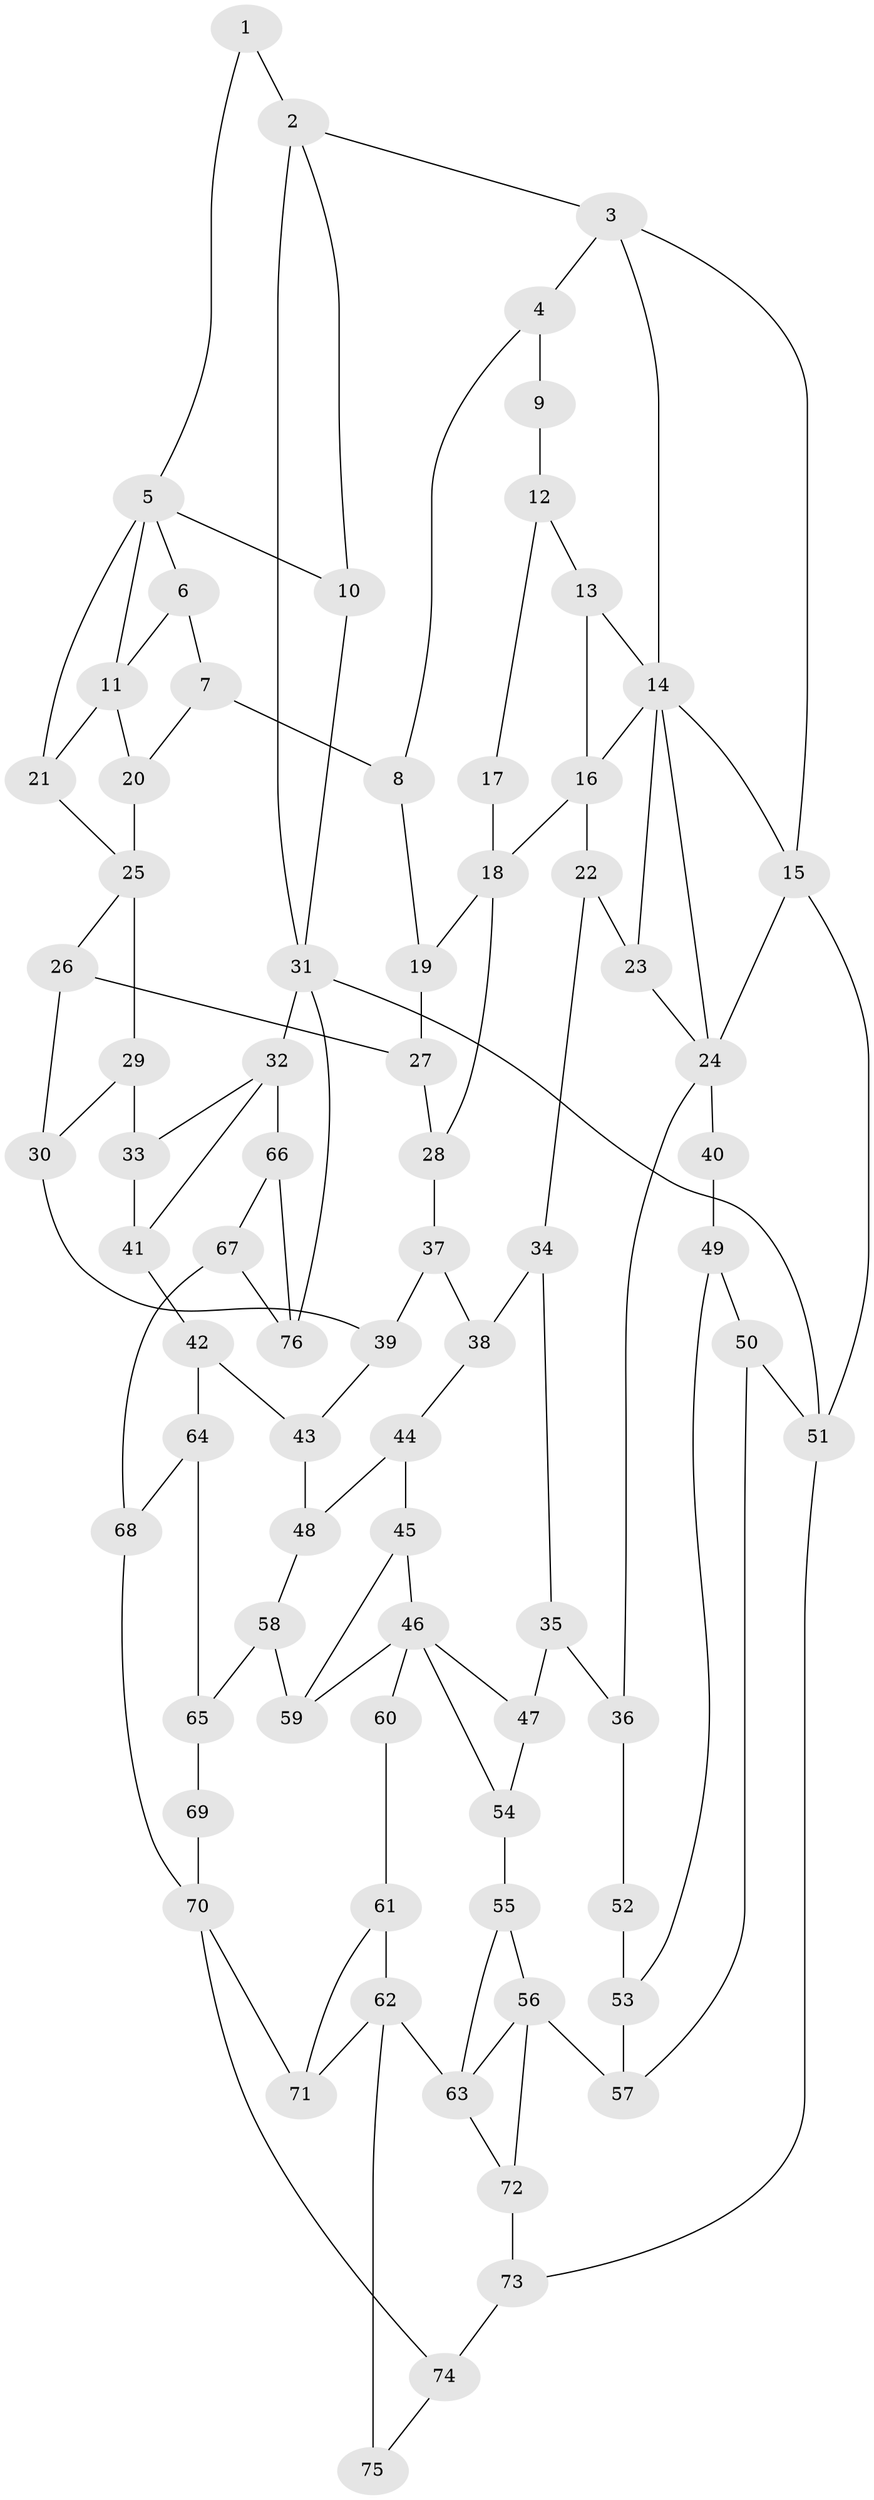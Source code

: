 // original degree distribution, {3: 0.016, 6: 0.224, 5: 0.512, 4: 0.248}
// Generated by graph-tools (version 1.1) at 2025/54/03/04/25 22:54:29]
// undirected, 76 vertices, 122 edges
graph export_dot {
  node [color=gray90,style=filled];
  1;
  2;
  3;
  4;
  5;
  6;
  7;
  8;
  9;
  10;
  11;
  12;
  13;
  14;
  15;
  16;
  17;
  18;
  19;
  20;
  21;
  22;
  23;
  24;
  25;
  26;
  27;
  28;
  29;
  30;
  31;
  32;
  33;
  34;
  35;
  36;
  37;
  38;
  39;
  40;
  41;
  42;
  43;
  44;
  45;
  46;
  47;
  48;
  49;
  50;
  51;
  52;
  53;
  54;
  55;
  56;
  57;
  58;
  59;
  60;
  61;
  62;
  63;
  64;
  65;
  66;
  67;
  68;
  69;
  70;
  71;
  72;
  73;
  74;
  75;
  76;
  1 -- 2 [weight=1.0];
  1 -- 5 [weight=1.0];
  2 -- 3 [weight=1.0];
  2 -- 10 [weight=1.0];
  2 -- 31 [weight=1.0];
  3 -- 4 [weight=1.0];
  3 -- 14 [weight=1.0];
  3 -- 15 [weight=1.0];
  4 -- 8 [weight=1.0];
  4 -- 9 [weight=2.0];
  5 -- 6 [weight=1.0];
  5 -- 10 [weight=1.0];
  5 -- 11 [weight=2.0];
  5 -- 21 [weight=1.0];
  6 -- 7 [weight=1.0];
  6 -- 11 [weight=1.0];
  7 -- 8 [weight=1.0];
  7 -- 20 [weight=1.0];
  8 -- 19 [weight=1.0];
  9 -- 12 [weight=1.0];
  10 -- 31 [weight=1.0];
  11 -- 20 [weight=2.0];
  11 -- 21 [weight=1.0];
  12 -- 13 [weight=1.0];
  12 -- 17 [weight=1.0];
  13 -- 14 [weight=1.0];
  13 -- 16 [weight=1.0];
  14 -- 15 [weight=1.0];
  14 -- 16 [weight=1.0];
  14 -- 23 [weight=1.0];
  14 -- 24 [weight=1.0];
  15 -- 24 [weight=1.0];
  15 -- 51 [weight=1.0];
  16 -- 18 [weight=2.0];
  16 -- 22 [weight=1.0];
  17 -- 18 [weight=2.0];
  18 -- 19 [weight=1.0];
  18 -- 28 [weight=1.0];
  19 -- 27 [weight=1.0];
  20 -- 25 [weight=2.0];
  21 -- 25 [weight=1.0];
  22 -- 23 [weight=1.0];
  22 -- 34 [weight=1.0];
  23 -- 24 [weight=1.0];
  24 -- 36 [weight=1.0];
  24 -- 40 [weight=2.0];
  25 -- 26 [weight=1.0];
  25 -- 29 [weight=1.0];
  26 -- 27 [weight=1.0];
  26 -- 30 [weight=1.0];
  27 -- 28 [weight=1.0];
  28 -- 37 [weight=1.0];
  29 -- 30 [weight=1.0];
  29 -- 33 [weight=1.0];
  30 -- 39 [weight=1.0];
  31 -- 32 [weight=2.0];
  31 -- 51 [weight=1.0];
  31 -- 76 [weight=1.0];
  32 -- 33 [weight=1.0];
  32 -- 41 [weight=1.0];
  32 -- 66 [weight=2.0];
  33 -- 41 [weight=1.0];
  34 -- 35 [weight=1.0];
  34 -- 38 [weight=1.0];
  35 -- 36 [weight=1.0];
  35 -- 47 [weight=1.0];
  36 -- 52 [weight=1.0];
  37 -- 38 [weight=1.0];
  37 -- 39 [weight=1.0];
  38 -- 44 [weight=1.0];
  39 -- 43 [weight=1.0];
  40 -- 49 [weight=1.0];
  41 -- 42 [weight=1.0];
  42 -- 43 [weight=1.0];
  42 -- 64 [weight=1.0];
  43 -- 48 [weight=1.0];
  44 -- 45 [weight=1.0];
  44 -- 48 [weight=1.0];
  45 -- 46 [weight=1.0];
  45 -- 59 [weight=1.0];
  46 -- 47 [weight=1.0];
  46 -- 54 [weight=1.0];
  46 -- 59 [weight=1.0];
  46 -- 60 [weight=2.0];
  47 -- 54 [weight=1.0];
  48 -- 58 [weight=1.0];
  49 -- 50 [weight=1.0];
  49 -- 53 [weight=1.0];
  50 -- 51 [weight=1.0];
  50 -- 57 [weight=1.0];
  51 -- 73 [weight=1.0];
  52 -- 53 [weight=2.0];
  53 -- 57 [weight=3.0];
  54 -- 55 [weight=1.0];
  55 -- 56 [weight=1.0];
  55 -- 63 [weight=1.0];
  56 -- 57 [weight=2.0];
  56 -- 63 [weight=2.0];
  56 -- 72 [weight=1.0];
  58 -- 59 [weight=1.0];
  58 -- 65 [weight=1.0];
  60 -- 61 [weight=1.0];
  61 -- 62 [weight=1.0];
  61 -- 71 [weight=1.0];
  62 -- 63 [weight=2.0];
  62 -- 71 [weight=1.0];
  62 -- 75 [weight=2.0];
  63 -- 72 [weight=1.0];
  64 -- 65 [weight=1.0];
  64 -- 68 [weight=1.0];
  65 -- 69 [weight=1.0];
  66 -- 67 [weight=3.0];
  66 -- 76 [weight=1.0];
  67 -- 68 [weight=2.0];
  67 -- 76 [weight=1.0];
  68 -- 70 [weight=2.0];
  69 -- 70 [weight=2.0];
  70 -- 71 [weight=1.0];
  70 -- 74 [weight=1.0];
  72 -- 73 [weight=1.0];
  73 -- 74 [weight=1.0];
  74 -- 75 [weight=1.0];
}
